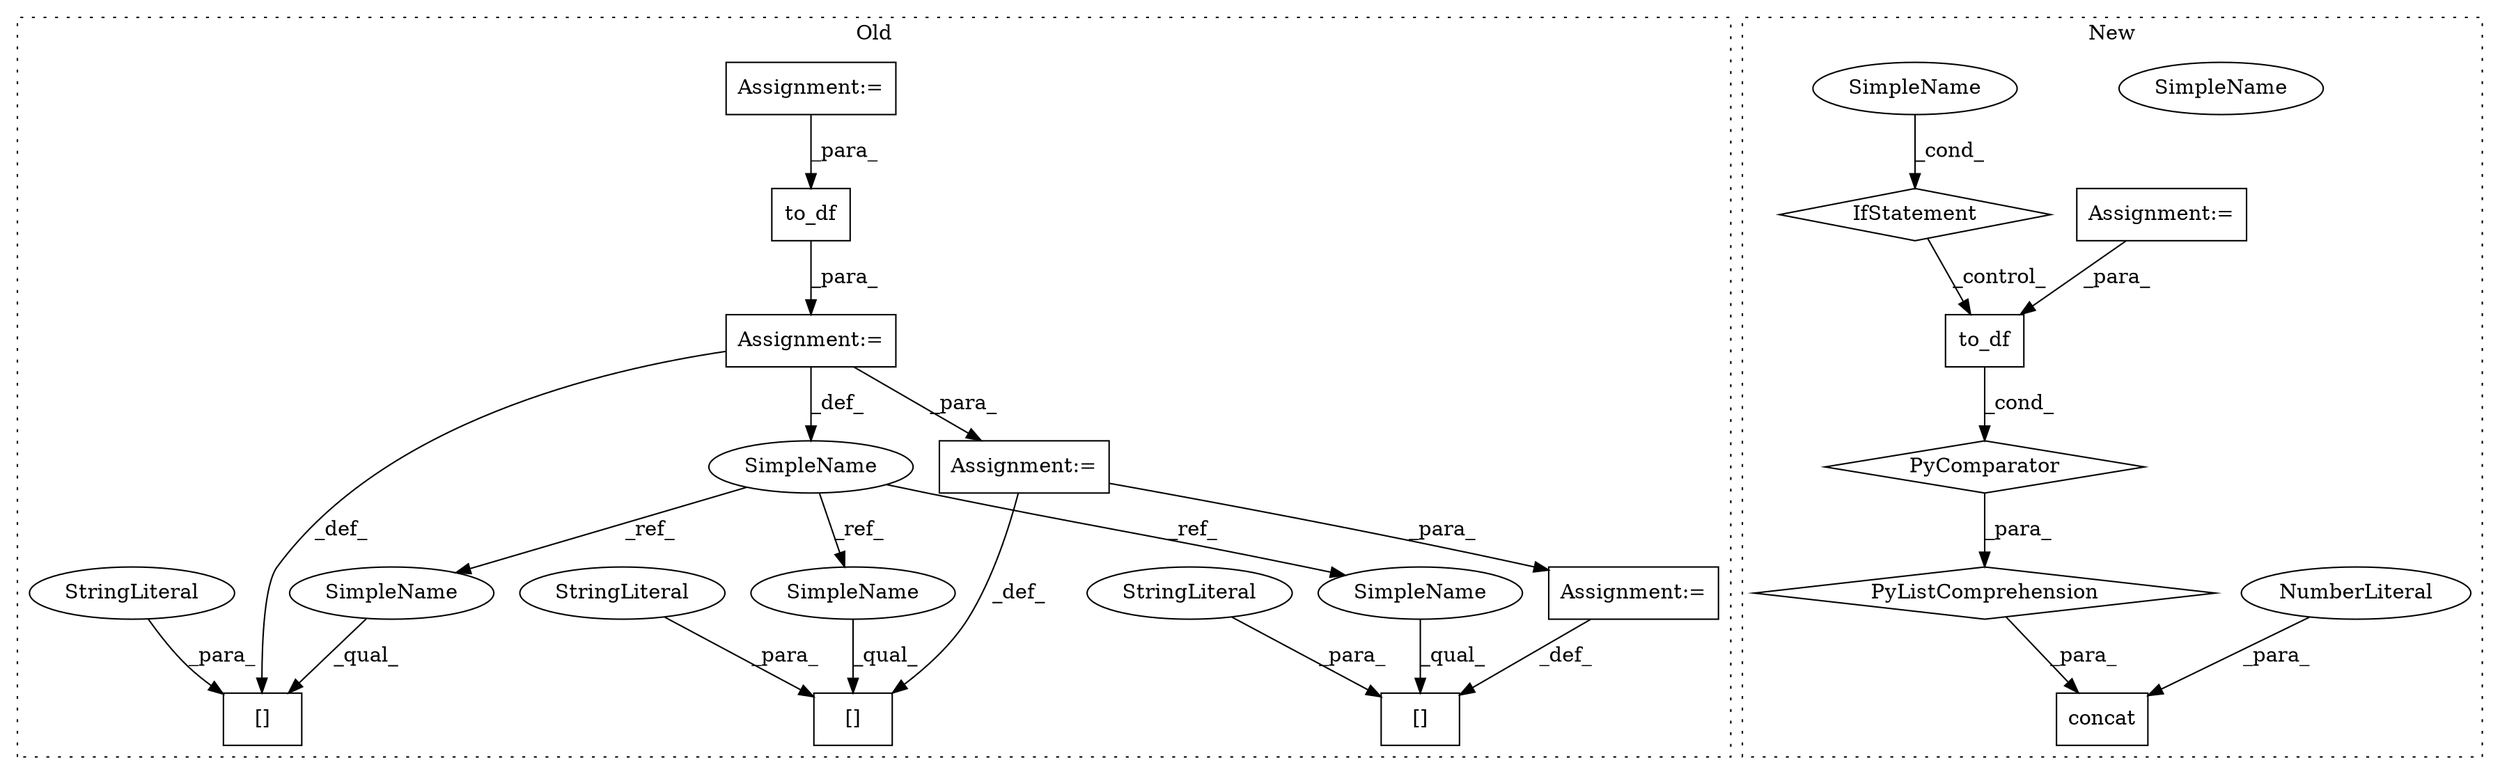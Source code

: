digraph G {
subgraph cluster0 {
1 [label="to_df" a="32" s="6662,6713" l="6,1" shape="box"];
5 [label="Assignment:=" a="7" s="6614" l="1" shape="box"];
6 [label="Assignment:=" a="7" s="6885" l="1" shape="box"];
7 [label="Assignment:=" a="7" s="6954" l="1" shape="box"];
10 [label="[]" a="2" s="6942,6953" l="5,1" shape="box"];
14 [label="StringLiteral" a="45" s="6947" l="6" shape="ellipse"];
15 [label="[]" a="2" s="6793,6804" l="5,1" shape="box"];
16 [label="SimpleName" a="42" s="6753" l="4" shape="ellipse"];
17 [label="[]" a="2" s="6867,6884" l="5,1" shape="box"];
18 [label="StringLiteral" a="45" s="6872" l="12" shape="ellipse"];
19 [label="StringLiteral" a="45" s="6798" l="6" shape="ellipse"];
20 [label="Assignment:=" a="7" s="6657" l="1" shape="box"];
22 [label="SimpleName" a="42" s="6793" l="4" shape="ellipse"];
23 [label="SimpleName" a="42" s="6867" l="4" shape="ellipse"];
24 [label="SimpleName" a="42" s="6942" l="4" shape="ellipse"];
label = "Old";
style="dotted";
}
subgraph cluster1 {
2 [label="PyListComprehension" a="109" s="6454" l="179" shape="diamond"];
3 [label="Assignment:=" a="7" s="6602" l="23" shape="box"];
4 [label="PyComparator" a="113" s="6602" l="23" shape="diamond"];
8 [label="to_df" a="32" s="6458,6524" l="6,1" shape="box"];
9 [label="IfStatement" a="25" s="6602" l="23" shape="diamond"];
11 [label="SimpleName" a="42" s="6620" l="5" shape="ellipse"];
12 [label="concat" a="32" s="6434,6629" l="20,1" shape="box"];
13 [label="NumberLiteral" a="34" s="6628" l="1" shape="ellipse"];
21 [label="SimpleName" a="42" s="6620" l="5" shape="ellipse"];
label = "New";
style="dotted";
}
1 -> 20 [label="_para_"];
2 -> 12 [label="_para_"];
3 -> 8 [label="_para_"];
4 -> 2 [label="_para_"];
5 -> 1 [label="_para_"];
6 -> 17 [label="_def_"];
6 -> 7 [label="_para_"];
7 -> 10 [label="_def_"];
8 -> 4 [label="_cond_"];
9 -> 8 [label="_control_"];
13 -> 12 [label="_para_"];
14 -> 10 [label="_para_"];
16 -> 22 [label="_ref_"];
16 -> 23 [label="_ref_"];
16 -> 24 [label="_ref_"];
18 -> 17 [label="_para_"];
19 -> 15 [label="_para_"];
20 -> 16 [label="_def_"];
20 -> 6 [label="_para_"];
20 -> 15 [label="_def_"];
21 -> 9 [label="_cond_"];
22 -> 15 [label="_qual_"];
23 -> 17 [label="_qual_"];
24 -> 10 [label="_qual_"];
}